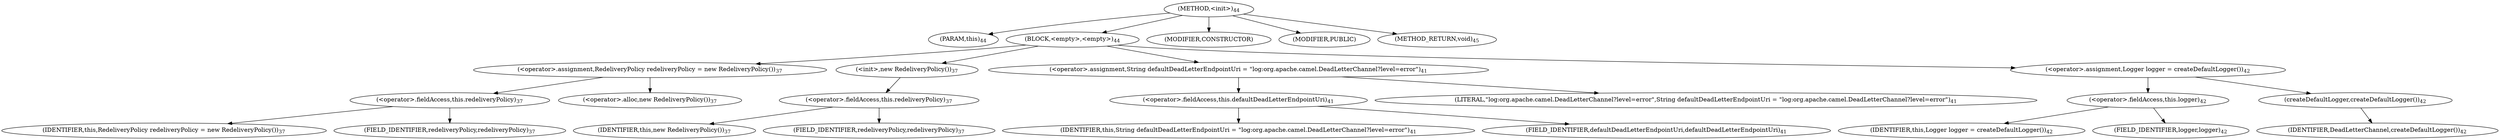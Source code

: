 digraph "&lt;init&gt;" {  
"104" [label = <(METHOD,&lt;init&gt;)<SUB>44</SUB>> ]
"105" [label = <(PARAM,this)<SUB>44</SUB>> ]
"106" [label = <(BLOCK,&lt;empty&gt;,&lt;empty&gt;)<SUB>44</SUB>> ]
"107" [label = <(&lt;operator&gt;.assignment,RedeliveryPolicy redeliveryPolicy = new RedeliveryPolicy())<SUB>37</SUB>> ]
"108" [label = <(&lt;operator&gt;.fieldAccess,this.redeliveryPolicy)<SUB>37</SUB>> ]
"109" [label = <(IDENTIFIER,this,RedeliveryPolicy redeliveryPolicy = new RedeliveryPolicy())<SUB>37</SUB>> ]
"110" [label = <(FIELD_IDENTIFIER,redeliveryPolicy,redeliveryPolicy)<SUB>37</SUB>> ]
"111" [label = <(&lt;operator&gt;.alloc,new RedeliveryPolicy())<SUB>37</SUB>> ]
"112" [label = <(&lt;init&gt;,new RedeliveryPolicy())<SUB>37</SUB>> ]
"113" [label = <(&lt;operator&gt;.fieldAccess,this.redeliveryPolicy)<SUB>37</SUB>> ]
"114" [label = <(IDENTIFIER,this,new RedeliveryPolicy())<SUB>37</SUB>> ]
"115" [label = <(FIELD_IDENTIFIER,redeliveryPolicy,redeliveryPolicy)<SUB>37</SUB>> ]
"116" [label = <(&lt;operator&gt;.assignment,String defaultDeadLetterEndpointUri = &quot;log:org.apache.camel.DeadLetterChannel?level=error&quot;)<SUB>41</SUB>> ]
"117" [label = <(&lt;operator&gt;.fieldAccess,this.defaultDeadLetterEndpointUri)<SUB>41</SUB>> ]
"118" [label = <(IDENTIFIER,this,String defaultDeadLetterEndpointUri = &quot;log:org.apache.camel.DeadLetterChannel?level=error&quot;)<SUB>41</SUB>> ]
"119" [label = <(FIELD_IDENTIFIER,defaultDeadLetterEndpointUri,defaultDeadLetterEndpointUri)<SUB>41</SUB>> ]
"120" [label = <(LITERAL,&quot;log:org.apache.camel.DeadLetterChannel?level=error&quot;,String defaultDeadLetterEndpointUri = &quot;log:org.apache.camel.DeadLetterChannel?level=error&quot;)<SUB>41</SUB>> ]
"121" [label = <(&lt;operator&gt;.assignment,Logger logger = createDefaultLogger())<SUB>42</SUB>> ]
"122" [label = <(&lt;operator&gt;.fieldAccess,this.logger)<SUB>42</SUB>> ]
"123" [label = <(IDENTIFIER,this,Logger logger = createDefaultLogger())<SUB>42</SUB>> ]
"124" [label = <(FIELD_IDENTIFIER,logger,logger)<SUB>42</SUB>> ]
"125" [label = <(createDefaultLogger,createDefaultLogger())<SUB>42</SUB>> ]
"126" [label = <(IDENTIFIER,DeadLetterChannel,createDefaultLogger())<SUB>42</SUB>> ]
"127" [label = <(MODIFIER,CONSTRUCTOR)> ]
"128" [label = <(MODIFIER,PUBLIC)> ]
"129" [label = <(METHOD_RETURN,void)<SUB>45</SUB>> ]
  "104" -> "105" 
  "104" -> "106" 
  "104" -> "127" 
  "104" -> "128" 
  "104" -> "129" 
  "106" -> "107" 
  "106" -> "112" 
  "106" -> "116" 
  "106" -> "121" 
  "107" -> "108" 
  "107" -> "111" 
  "108" -> "109" 
  "108" -> "110" 
  "112" -> "113" 
  "113" -> "114" 
  "113" -> "115" 
  "116" -> "117" 
  "116" -> "120" 
  "117" -> "118" 
  "117" -> "119" 
  "121" -> "122" 
  "121" -> "125" 
  "122" -> "123" 
  "122" -> "124" 
  "125" -> "126" 
}
